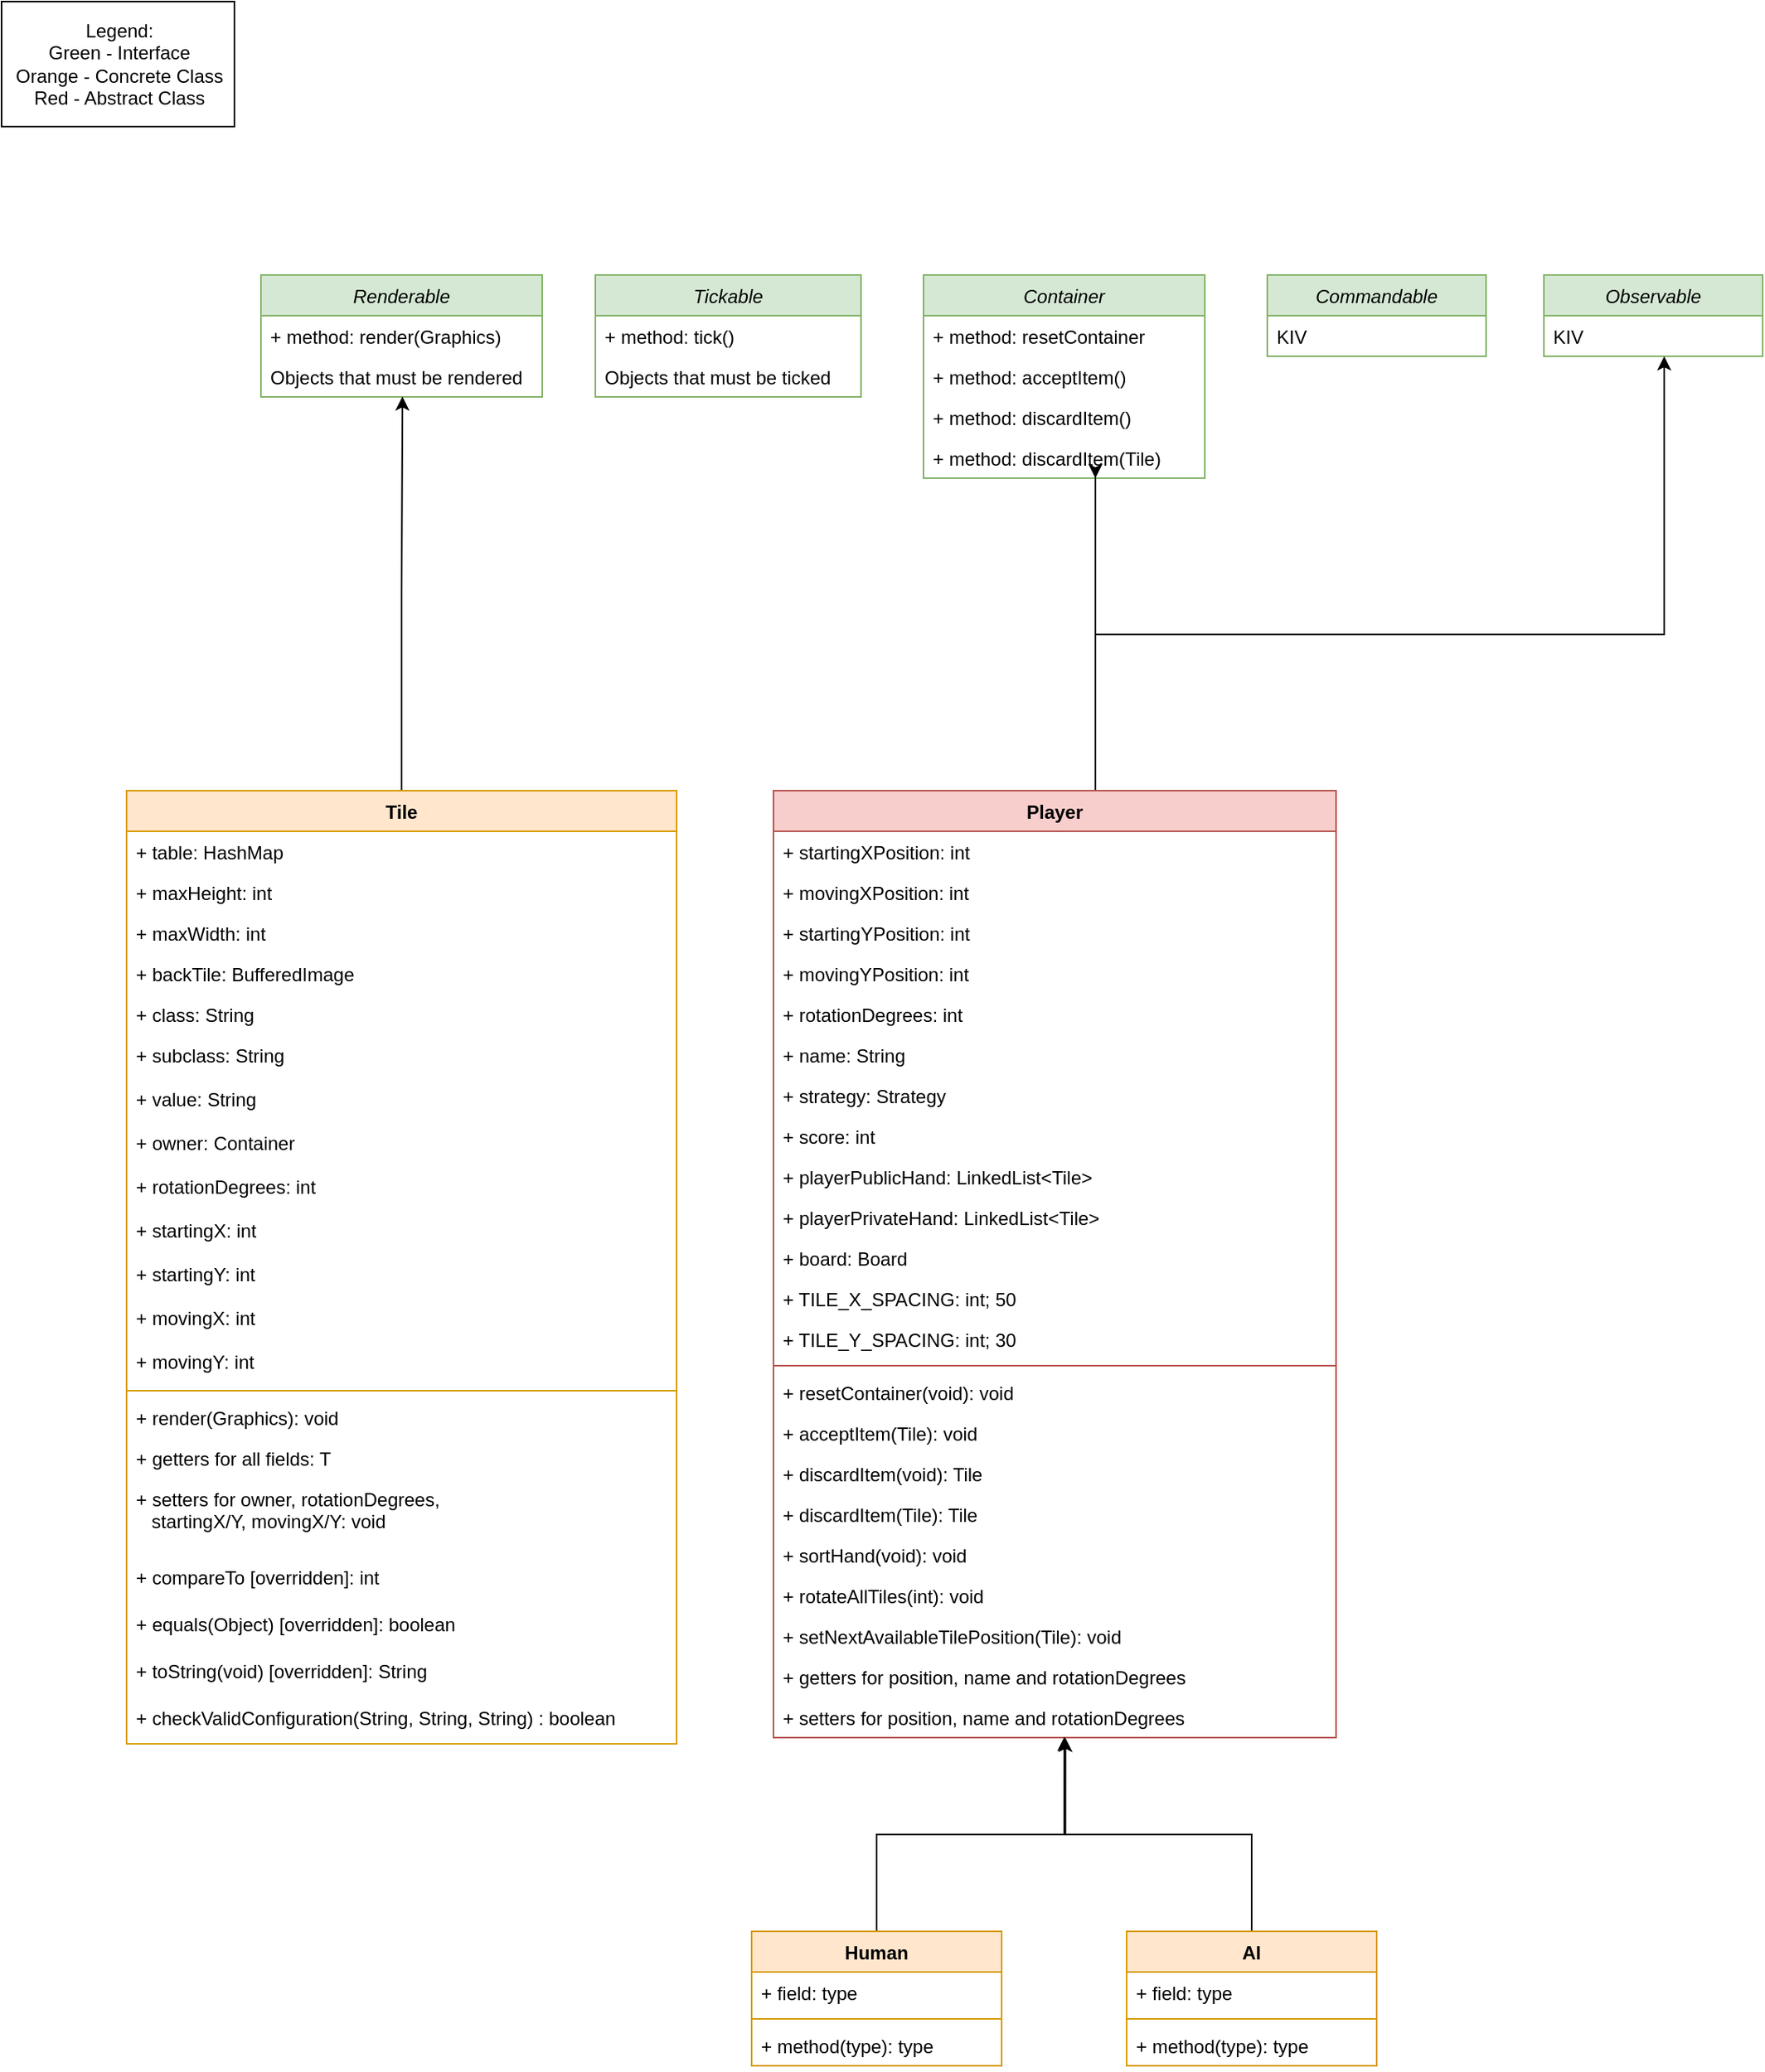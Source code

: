 <mxfile version="20.6.0" type="github">
  <diagram id="C5RBs43oDa-KdzZeNtuy" name="Page-1">
    <mxGraphModel dx="2524" dy="2227" grid="1" gridSize="10" guides="1" tooltips="1" connect="1" arrows="1" fold="1" page="1" pageScale="1" pageWidth="827" pageHeight="1169" math="0" shadow="0">
      <root>
        <mxCell id="WIyWlLk6GJQsqaUBKTNV-0" />
        <mxCell id="WIyWlLk6GJQsqaUBKTNV-1" parent="WIyWlLk6GJQsqaUBKTNV-0" />
        <mxCell id="4x0N71IDLHHbBtDgOK0e-2" value="Renderable" style="swimlane;fontStyle=2;childLayout=stackLayout;horizontal=1;startSize=26;fillColor=#d5e8d4;horizontalStack=0;resizeParent=1;resizeParentMax=0;resizeLast=0;collapsible=1;marginBottom=0;strokeColor=#82b366;" vertex="1" parent="WIyWlLk6GJQsqaUBKTNV-1">
          <mxGeometry x="6" y="-410" width="180" height="78" as="geometry">
            <mxRectangle x="80" y="40" width="100" height="30" as="alternateBounds" />
          </mxGeometry>
        </mxCell>
        <mxCell id="4x0N71IDLHHbBtDgOK0e-7" value="+ method: render(Graphics)" style="text;strokeColor=none;fillColor=none;align=left;verticalAlign=top;spacingLeft=4;spacingRight=4;overflow=hidden;rotatable=0;points=[[0,0.5],[1,0.5]];portConstraint=eastwest;" vertex="1" parent="4x0N71IDLHHbBtDgOK0e-2">
          <mxGeometry y="26" width="180" height="26" as="geometry" />
        </mxCell>
        <mxCell id="4x0N71IDLHHbBtDgOK0e-9" value="Objects that must be rendered" style="text;strokeColor=none;fillColor=none;align=left;verticalAlign=top;spacingLeft=4;spacingRight=4;overflow=hidden;rotatable=0;points=[[0,0.5],[1,0.5]];portConstraint=eastwest;" vertex="1" parent="4x0N71IDLHHbBtDgOK0e-2">
          <mxGeometry y="52" width="180" height="26" as="geometry" />
        </mxCell>
        <mxCell id="4x0N71IDLHHbBtDgOK0e-11" value="Tickable" style="swimlane;fontStyle=2;childLayout=stackLayout;horizontal=1;startSize=26;fillColor=#d5e8d4;horizontalStack=0;resizeParent=1;resizeParentMax=0;resizeLast=0;collapsible=1;marginBottom=0;strokeColor=#82b366;" vertex="1" parent="WIyWlLk6GJQsqaUBKTNV-1">
          <mxGeometry x="220" y="-410" width="170" height="78" as="geometry" />
        </mxCell>
        <mxCell id="4x0N71IDLHHbBtDgOK0e-12" value="+ method: tick()" style="text;strokeColor=none;fillColor=none;align=left;verticalAlign=top;spacingLeft=4;spacingRight=4;overflow=hidden;rotatable=0;points=[[0,0.5],[1,0.5]];portConstraint=eastwest;" vertex="1" parent="4x0N71IDLHHbBtDgOK0e-11">
          <mxGeometry y="26" width="170" height="26" as="geometry" />
        </mxCell>
        <mxCell id="4x0N71IDLHHbBtDgOK0e-14" value="Objects that must be ticked" style="text;strokeColor=none;fillColor=none;align=left;verticalAlign=top;spacingLeft=4;spacingRight=4;overflow=hidden;rotatable=0;points=[[0,0.5],[1,0.5]];portConstraint=eastwest;" vertex="1" parent="4x0N71IDLHHbBtDgOK0e-11">
          <mxGeometry y="52" width="170" height="26" as="geometry" />
        </mxCell>
        <mxCell id="4x0N71IDLHHbBtDgOK0e-20" value="Container" style="swimlane;fontStyle=2;childLayout=stackLayout;horizontal=1;startSize=26;fillColor=#d5e8d4;horizontalStack=0;resizeParent=1;resizeParentMax=0;resizeLast=0;collapsible=1;marginBottom=0;strokeColor=#82b366;" vertex="1" parent="WIyWlLk6GJQsqaUBKTNV-1">
          <mxGeometry x="430" y="-410" width="180" height="130" as="geometry" />
        </mxCell>
        <mxCell id="4x0N71IDLHHbBtDgOK0e-21" value="+ method: resetContainer" style="text;strokeColor=none;fillColor=none;align=left;verticalAlign=top;spacingLeft=4;spacingRight=4;overflow=hidden;rotatable=0;points=[[0,0.5],[1,0.5]];portConstraint=eastwest;" vertex="1" parent="4x0N71IDLHHbBtDgOK0e-20">
          <mxGeometry y="26" width="180" height="26" as="geometry" />
        </mxCell>
        <mxCell id="4x0N71IDLHHbBtDgOK0e-22" value="+ method: acceptItem()" style="text;strokeColor=none;fillColor=none;align=left;verticalAlign=top;spacingLeft=4;spacingRight=4;overflow=hidden;rotatable=0;points=[[0,0.5],[1,0.5]];portConstraint=eastwest;" vertex="1" parent="4x0N71IDLHHbBtDgOK0e-20">
          <mxGeometry y="52" width="180" height="26" as="geometry" />
        </mxCell>
        <mxCell id="4x0N71IDLHHbBtDgOK0e-23" value="+ method: discardItem()" style="text;strokeColor=none;fillColor=none;align=left;verticalAlign=top;spacingLeft=4;spacingRight=4;overflow=hidden;rotatable=0;points=[[0,0.5],[1,0.5]];portConstraint=eastwest;" vertex="1" parent="4x0N71IDLHHbBtDgOK0e-20">
          <mxGeometry y="78" width="180" height="26" as="geometry" />
        </mxCell>
        <mxCell id="4x0N71IDLHHbBtDgOK0e-24" value="+ method: discardItem(Tile)" style="text;strokeColor=none;fillColor=none;align=left;verticalAlign=top;spacingLeft=4;spacingRight=4;overflow=hidden;rotatable=0;points=[[0,0.5],[1,0.5]];portConstraint=eastwest;" vertex="1" parent="4x0N71IDLHHbBtDgOK0e-20">
          <mxGeometry y="104" width="180" height="26" as="geometry" />
        </mxCell>
        <mxCell id="4x0N71IDLHHbBtDgOK0e-25" value="Commandable" style="swimlane;fontStyle=2;childLayout=stackLayout;horizontal=1;startSize=26;fillColor=#d5e8d4;horizontalStack=0;resizeParent=1;resizeParentMax=0;resizeLast=0;collapsible=1;marginBottom=0;strokeColor=#82b366;" vertex="1" parent="WIyWlLk6GJQsqaUBKTNV-1">
          <mxGeometry x="650" y="-410" width="140" height="52" as="geometry" />
        </mxCell>
        <mxCell id="4x0N71IDLHHbBtDgOK0e-27" value="KIV" style="text;strokeColor=none;fillColor=none;align=left;verticalAlign=top;spacingLeft=4;spacingRight=4;overflow=hidden;rotatable=0;points=[[0,0.5],[1,0.5]];portConstraint=eastwest;" vertex="1" parent="4x0N71IDLHHbBtDgOK0e-25">
          <mxGeometry y="26" width="140" height="26" as="geometry" />
        </mxCell>
        <mxCell id="4x0N71IDLHHbBtDgOK0e-29" value="Observable" style="swimlane;fontStyle=2;childLayout=stackLayout;horizontal=1;startSize=26;fillColor=#d5e8d4;horizontalStack=0;resizeParent=1;resizeParentMax=0;resizeLast=0;collapsible=1;marginBottom=0;strokeColor=#82b366;" vertex="1" parent="WIyWlLk6GJQsqaUBKTNV-1">
          <mxGeometry x="827" y="-410" width="140" height="52" as="geometry" />
        </mxCell>
        <mxCell id="4x0N71IDLHHbBtDgOK0e-30" value="KIV" style="text;strokeColor=none;fillColor=none;align=left;verticalAlign=top;spacingLeft=4;spacingRight=4;overflow=hidden;rotatable=0;points=[[0,0.5],[1,0.5]];portConstraint=eastwest;" vertex="1" parent="4x0N71IDLHHbBtDgOK0e-29">
          <mxGeometry y="26" width="140" height="26" as="geometry" />
        </mxCell>
        <mxCell id="4x0N71IDLHHbBtDgOK0e-124" style="edgeStyle=orthogonalEdgeStyle;rounded=0;orthogonalLoop=1;jettySize=auto;html=1;entryX=0.503;entryY=0.99;entryDx=0;entryDy=0;entryPerimeter=0;" edge="1" parent="WIyWlLk6GJQsqaUBKTNV-1" source="4x0N71IDLHHbBtDgOK0e-31" target="4x0N71IDLHHbBtDgOK0e-9">
          <mxGeometry relative="1" as="geometry" />
        </mxCell>
        <mxCell id="4x0N71IDLHHbBtDgOK0e-31" value="Tile" style="swimlane;fontStyle=1;align=center;verticalAlign=top;childLayout=stackLayout;horizontal=1;startSize=26;horizontalStack=0;resizeParent=1;resizeParentMax=0;resizeLast=0;collapsible=1;marginBottom=0;fillColor=#ffe6cc;strokeColor=#d79b00;" vertex="1" parent="WIyWlLk6GJQsqaUBKTNV-1">
          <mxGeometry x="-80" y="-80" width="352" height="610" as="geometry" />
        </mxCell>
        <mxCell id="4x0N71IDLHHbBtDgOK0e-44" value="+ table: HashMap" style="text;strokeColor=none;fillColor=none;align=left;verticalAlign=top;spacingLeft=4;spacingRight=4;overflow=hidden;rotatable=0;points=[[0,0.5],[1,0.5]];portConstraint=eastwest;" vertex="1" parent="4x0N71IDLHHbBtDgOK0e-31">
          <mxGeometry y="26" width="352" height="26" as="geometry" />
        </mxCell>
        <mxCell id="4x0N71IDLHHbBtDgOK0e-45" value="+ maxHeight: int" style="text;strokeColor=none;fillColor=none;align=left;verticalAlign=top;spacingLeft=4;spacingRight=4;overflow=hidden;rotatable=0;points=[[0,0.5],[1,0.5]];portConstraint=eastwest;" vertex="1" parent="4x0N71IDLHHbBtDgOK0e-31">
          <mxGeometry y="52" width="352" height="26" as="geometry" />
        </mxCell>
        <mxCell id="4x0N71IDLHHbBtDgOK0e-46" value="+ maxWidth: int" style="text;strokeColor=none;fillColor=none;align=left;verticalAlign=top;spacingLeft=4;spacingRight=4;overflow=hidden;rotatable=0;points=[[0,0.5],[1,0.5]];portConstraint=eastwest;" vertex="1" parent="4x0N71IDLHHbBtDgOK0e-31">
          <mxGeometry y="78" width="352" height="26" as="geometry" />
        </mxCell>
        <mxCell id="4x0N71IDLHHbBtDgOK0e-47" value="+ backTile: BufferedImage" style="text;strokeColor=none;fillColor=none;align=left;verticalAlign=top;spacingLeft=4;spacingRight=4;overflow=hidden;rotatable=0;points=[[0,0.5],[1,0.5]];portConstraint=eastwest;" vertex="1" parent="4x0N71IDLHHbBtDgOK0e-31">
          <mxGeometry y="104" width="352" height="26" as="geometry" />
        </mxCell>
        <mxCell id="4x0N71IDLHHbBtDgOK0e-32" value="+ class: String" style="text;strokeColor=none;fillColor=none;align=left;verticalAlign=top;spacingLeft=4;spacingRight=4;overflow=hidden;rotatable=0;points=[[0,0.5],[1,0.5]];portConstraint=eastwest;" vertex="1" parent="4x0N71IDLHHbBtDgOK0e-31">
          <mxGeometry y="130" width="352" height="26" as="geometry" />
        </mxCell>
        <mxCell id="4x0N71IDLHHbBtDgOK0e-35" value="+ subclass: String" style="text;strokeColor=none;fillColor=none;align=left;verticalAlign=top;spacingLeft=4;spacingRight=4;overflow=hidden;rotatable=0;points=[[0,0.5],[1,0.5]];portConstraint=eastwest;" vertex="1" parent="4x0N71IDLHHbBtDgOK0e-31">
          <mxGeometry y="156" width="352" height="28" as="geometry" />
        </mxCell>
        <mxCell id="4x0N71IDLHHbBtDgOK0e-36" value="+ value: String" style="text;strokeColor=none;fillColor=none;align=left;verticalAlign=top;spacingLeft=4;spacingRight=4;overflow=hidden;rotatable=0;points=[[0,0.5],[1,0.5]];portConstraint=eastwest;" vertex="1" parent="4x0N71IDLHHbBtDgOK0e-31">
          <mxGeometry y="184" width="352" height="28" as="geometry" />
        </mxCell>
        <mxCell id="4x0N71IDLHHbBtDgOK0e-37" value="+ owner: Container" style="text;strokeColor=none;fillColor=none;align=left;verticalAlign=top;spacingLeft=4;spacingRight=4;overflow=hidden;rotatable=0;points=[[0,0.5],[1,0.5]];portConstraint=eastwest;" vertex="1" parent="4x0N71IDLHHbBtDgOK0e-31">
          <mxGeometry y="212" width="352" height="28" as="geometry" />
        </mxCell>
        <mxCell id="4x0N71IDLHHbBtDgOK0e-39" value="+ rotationDegrees: int" style="text;strokeColor=none;fillColor=none;align=left;verticalAlign=top;spacingLeft=4;spacingRight=4;overflow=hidden;rotatable=0;points=[[0,0.5],[1,0.5]];portConstraint=eastwest;" vertex="1" parent="4x0N71IDLHHbBtDgOK0e-31">
          <mxGeometry y="240" width="352" height="28" as="geometry" />
        </mxCell>
        <mxCell id="4x0N71IDLHHbBtDgOK0e-40" value="+ startingX: int" style="text;strokeColor=none;fillColor=none;align=left;verticalAlign=top;spacingLeft=4;spacingRight=4;overflow=hidden;rotatable=0;points=[[0,0.5],[1,0.5]];portConstraint=eastwest;" vertex="1" parent="4x0N71IDLHHbBtDgOK0e-31">
          <mxGeometry y="268" width="352" height="28" as="geometry" />
        </mxCell>
        <mxCell id="4x0N71IDLHHbBtDgOK0e-41" value="+ startingY: int" style="text;strokeColor=none;fillColor=none;align=left;verticalAlign=top;spacingLeft=4;spacingRight=4;overflow=hidden;rotatable=0;points=[[0,0.5],[1,0.5]];portConstraint=eastwest;" vertex="1" parent="4x0N71IDLHHbBtDgOK0e-31">
          <mxGeometry y="296" width="352" height="28" as="geometry" />
        </mxCell>
        <mxCell id="4x0N71IDLHHbBtDgOK0e-42" value="+ movingX: int" style="text;strokeColor=none;fillColor=none;align=left;verticalAlign=top;spacingLeft=4;spacingRight=4;overflow=hidden;rotatable=0;points=[[0,0.5],[1,0.5]];portConstraint=eastwest;" vertex="1" parent="4x0N71IDLHHbBtDgOK0e-31">
          <mxGeometry y="324" width="352" height="28" as="geometry" />
        </mxCell>
        <mxCell id="4x0N71IDLHHbBtDgOK0e-43" value="+ movingY: int" style="text;strokeColor=none;fillColor=none;align=left;verticalAlign=top;spacingLeft=4;spacingRight=4;overflow=hidden;rotatable=0;points=[[0,0.5],[1,0.5]];portConstraint=eastwest;" vertex="1" parent="4x0N71IDLHHbBtDgOK0e-31">
          <mxGeometry y="352" width="352" height="28" as="geometry" />
        </mxCell>
        <mxCell id="4x0N71IDLHHbBtDgOK0e-33" value="" style="line;strokeWidth=1;fillColor=none;align=left;verticalAlign=middle;spacingTop=-1;spacingLeft=3;spacingRight=3;rotatable=0;labelPosition=right;points=[];portConstraint=eastwest;strokeColor=inherit;" vertex="1" parent="4x0N71IDLHHbBtDgOK0e-31">
          <mxGeometry y="380" width="352" height="8" as="geometry" />
        </mxCell>
        <mxCell id="4x0N71IDLHHbBtDgOK0e-34" value="+ render(Graphics): void" style="text;strokeColor=none;fillColor=none;align=left;verticalAlign=top;spacingLeft=4;spacingRight=4;overflow=hidden;rotatable=0;points=[[0,0.5],[1,0.5]];portConstraint=eastwest;" vertex="1" parent="4x0N71IDLHHbBtDgOK0e-31">
          <mxGeometry y="388" width="352" height="26" as="geometry" />
        </mxCell>
        <mxCell id="4x0N71IDLHHbBtDgOK0e-48" value="+ getters for all fields: T" style="text;strokeColor=none;fillColor=none;align=left;verticalAlign=top;spacingLeft=4;spacingRight=4;overflow=hidden;rotatable=0;points=[[0,0.5],[1,0.5]];portConstraint=eastwest;" vertex="1" parent="4x0N71IDLHHbBtDgOK0e-31">
          <mxGeometry y="414" width="352" height="26" as="geometry" />
        </mxCell>
        <mxCell id="4x0N71IDLHHbBtDgOK0e-49" value="+ setters for owner, rotationDegrees, &#xa;   startingX/Y, movingX/Y: void" style="text;strokeColor=none;fillColor=none;align=left;verticalAlign=top;spacingLeft=4;spacingRight=4;overflow=hidden;rotatable=0;points=[[0,0.5],[1,0.5]];portConstraint=eastwest;" vertex="1" parent="4x0N71IDLHHbBtDgOK0e-31">
          <mxGeometry y="440" width="352" height="50" as="geometry" />
        </mxCell>
        <mxCell id="4x0N71IDLHHbBtDgOK0e-50" value="+ compareTo [overridden]: int" style="text;strokeColor=none;fillColor=none;align=left;verticalAlign=top;spacingLeft=4;spacingRight=4;overflow=hidden;rotatable=0;points=[[0,0.5],[1,0.5]];portConstraint=eastwest;" vertex="1" parent="4x0N71IDLHHbBtDgOK0e-31">
          <mxGeometry y="490" width="352" height="30" as="geometry" />
        </mxCell>
        <mxCell id="4x0N71IDLHHbBtDgOK0e-51" value="+ equals(Object) [overridden]: boolean" style="text;strokeColor=none;fillColor=none;align=left;verticalAlign=top;spacingLeft=4;spacingRight=4;overflow=hidden;rotatable=0;points=[[0,0.5],[1,0.5]];portConstraint=eastwest;" vertex="1" parent="4x0N71IDLHHbBtDgOK0e-31">
          <mxGeometry y="520" width="352" height="30" as="geometry" />
        </mxCell>
        <mxCell id="4x0N71IDLHHbBtDgOK0e-52" value="+ toString(void) [overridden]: String" style="text;strokeColor=none;fillColor=none;align=left;verticalAlign=top;spacingLeft=4;spacingRight=4;overflow=hidden;rotatable=0;points=[[0,0.5],[1,0.5]];portConstraint=eastwest;" vertex="1" parent="4x0N71IDLHHbBtDgOK0e-31">
          <mxGeometry y="550" width="352" height="30" as="geometry" />
        </mxCell>
        <mxCell id="4x0N71IDLHHbBtDgOK0e-53" value="+ checkValidConfiguration(String, String, String) : boolean" style="text;strokeColor=none;fillColor=none;align=left;verticalAlign=top;spacingLeft=4;spacingRight=4;overflow=hidden;rotatable=0;points=[[0,0.5],[1,0.5]];portConstraint=eastwest;" vertex="1" parent="4x0N71IDLHHbBtDgOK0e-31">
          <mxGeometry y="580" width="352" height="30" as="geometry" />
        </mxCell>
        <mxCell id="4x0N71IDLHHbBtDgOK0e-130" style="edgeStyle=orthogonalEdgeStyle;rounded=0;orthogonalLoop=1;jettySize=auto;html=1;" edge="1" parent="WIyWlLk6GJQsqaUBKTNV-1" source="4x0N71IDLHHbBtDgOK0e-125">
          <mxGeometry relative="1" as="geometry">
            <mxPoint x="540" y="-280" as="targetPoint" />
            <Array as="points">
              <mxPoint x="540" y="-281" />
            </Array>
          </mxGeometry>
        </mxCell>
        <mxCell id="4x0N71IDLHHbBtDgOK0e-131" style="edgeStyle=orthogonalEdgeStyle;rounded=0;orthogonalLoop=1;jettySize=auto;html=1;" edge="1" parent="WIyWlLk6GJQsqaUBKTNV-1" source="4x0N71IDLHHbBtDgOK0e-125">
          <mxGeometry relative="1" as="geometry">
            <mxPoint x="904" y="-358" as="targetPoint" />
            <Array as="points">
              <mxPoint x="540" y="-180" />
              <mxPoint x="904" y="-180" />
              <mxPoint x="904" y="-358" />
            </Array>
          </mxGeometry>
        </mxCell>
        <mxCell id="4x0N71IDLHHbBtDgOK0e-125" value="Player" style="swimlane;fontStyle=1;align=center;verticalAlign=top;childLayout=stackLayout;horizontal=1;startSize=26;horizontalStack=0;resizeParent=1;resizeParentMax=0;resizeLast=0;collapsible=1;marginBottom=0;fillColor=#f8cecc;strokeColor=#b85450;" vertex="1" parent="WIyWlLk6GJQsqaUBKTNV-1">
          <mxGeometry x="334" y="-80" width="360" height="606" as="geometry" />
        </mxCell>
        <mxCell id="4x0N71IDLHHbBtDgOK0e-126" value="+ startingXPosition: int" style="text;strokeColor=none;fillColor=none;align=left;verticalAlign=top;spacingLeft=4;spacingRight=4;overflow=hidden;rotatable=0;points=[[0,0.5],[1,0.5]];portConstraint=eastwest;" vertex="1" parent="4x0N71IDLHHbBtDgOK0e-125">
          <mxGeometry y="26" width="360" height="26" as="geometry" />
        </mxCell>
        <mxCell id="4x0N71IDLHHbBtDgOK0e-132" value="+ movingXPosition: int" style="text;strokeColor=none;fillColor=none;align=left;verticalAlign=top;spacingLeft=4;spacingRight=4;overflow=hidden;rotatable=0;points=[[0,0.5],[1,0.5]];portConstraint=eastwest;" vertex="1" parent="4x0N71IDLHHbBtDgOK0e-125">
          <mxGeometry y="52" width="360" height="26" as="geometry" />
        </mxCell>
        <mxCell id="4x0N71IDLHHbBtDgOK0e-133" value="+ startingYPosition: int" style="text;strokeColor=none;fillColor=none;align=left;verticalAlign=top;spacingLeft=4;spacingRight=4;overflow=hidden;rotatable=0;points=[[0,0.5],[1,0.5]];portConstraint=eastwest;" vertex="1" parent="4x0N71IDLHHbBtDgOK0e-125">
          <mxGeometry y="78" width="360" height="26" as="geometry" />
        </mxCell>
        <mxCell id="4x0N71IDLHHbBtDgOK0e-134" value="+ movingYPosition: int" style="text;strokeColor=none;fillColor=none;align=left;verticalAlign=top;spacingLeft=4;spacingRight=4;overflow=hidden;rotatable=0;points=[[0,0.5],[1,0.5]];portConstraint=eastwest;" vertex="1" parent="4x0N71IDLHHbBtDgOK0e-125">
          <mxGeometry y="104" width="360" height="26" as="geometry" />
        </mxCell>
        <mxCell id="4x0N71IDLHHbBtDgOK0e-150" value="+ rotationDegrees: int" style="text;strokeColor=none;fillColor=none;align=left;verticalAlign=top;spacingLeft=4;spacingRight=4;overflow=hidden;rotatable=0;points=[[0,0.5],[1,0.5]];portConstraint=eastwest;" vertex="1" parent="4x0N71IDLHHbBtDgOK0e-125">
          <mxGeometry y="130" width="360" height="26" as="geometry" />
        </mxCell>
        <mxCell id="4x0N71IDLHHbBtDgOK0e-135" value="+ name: String" style="text;strokeColor=none;fillColor=none;align=left;verticalAlign=top;spacingLeft=4;spacingRight=4;overflow=hidden;rotatable=0;points=[[0,0.5],[1,0.5]];portConstraint=eastwest;" vertex="1" parent="4x0N71IDLHHbBtDgOK0e-125">
          <mxGeometry y="156" width="360" height="26" as="geometry" />
        </mxCell>
        <mxCell id="4x0N71IDLHHbBtDgOK0e-136" value="+ strategy: Strategy" style="text;strokeColor=none;fillColor=none;align=left;verticalAlign=top;spacingLeft=4;spacingRight=4;overflow=hidden;rotatable=0;points=[[0,0.5],[1,0.5]];portConstraint=eastwest;" vertex="1" parent="4x0N71IDLHHbBtDgOK0e-125">
          <mxGeometry y="182" width="360" height="26" as="geometry" />
        </mxCell>
        <mxCell id="4x0N71IDLHHbBtDgOK0e-137" value="+ score: int" style="text;strokeColor=none;fillColor=none;align=left;verticalAlign=top;spacingLeft=4;spacingRight=4;overflow=hidden;rotatable=0;points=[[0,0.5],[1,0.5]];portConstraint=eastwest;" vertex="1" parent="4x0N71IDLHHbBtDgOK0e-125">
          <mxGeometry y="208" width="360" height="26" as="geometry" />
        </mxCell>
        <mxCell id="4x0N71IDLHHbBtDgOK0e-138" value="+ playerPublicHand: LinkedList&lt;Tile&gt;" style="text;strokeColor=none;fillColor=none;align=left;verticalAlign=top;spacingLeft=4;spacingRight=4;overflow=hidden;rotatable=0;points=[[0,0.5],[1,0.5]];portConstraint=eastwest;" vertex="1" parent="4x0N71IDLHHbBtDgOK0e-125">
          <mxGeometry y="234" width="360" height="26" as="geometry" />
        </mxCell>
        <mxCell id="4x0N71IDLHHbBtDgOK0e-139" value="+ playerPrivateHand: LinkedList&lt;Tile&gt;" style="text;strokeColor=none;fillColor=none;align=left;verticalAlign=top;spacingLeft=4;spacingRight=4;overflow=hidden;rotatable=0;points=[[0,0.5],[1,0.5]];portConstraint=eastwest;" vertex="1" parent="4x0N71IDLHHbBtDgOK0e-125">
          <mxGeometry y="260" width="360" height="26" as="geometry" />
        </mxCell>
        <mxCell id="4x0N71IDLHHbBtDgOK0e-140" value="+ board: Board" style="text;strokeColor=none;fillColor=none;align=left;verticalAlign=top;spacingLeft=4;spacingRight=4;overflow=hidden;rotatable=0;points=[[0,0.5],[1,0.5]];portConstraint=eastwest;" vertex="1" parent="4x0N71IDLHHbBtDgOK0e-125">
          <mxGeometry y="286" width="360" height="26" as="geometry" />
        </mxCell>
        <mxCell id="4x0N71IDLHHbBtDgOK0e-141" value="+ TILE_X_SPACING: int; 50" style="text;strokeColor=none;fillColor=none;align=left;verticalAlign=top;spacingLeft=4;spacingRight=4;overflow=hidden;rotatable=0;points=[[0,0.5],[1,0.5]];portConstraint=eastwest;" vertex="1" parent="4x0N71IDLHHbBtDgOK0e-125">
          <mxGeometry y="312" width="360" height="26" as="geometry" />
        </mxCell>
        <mxCell id="4x0N71IDLHHbBtDgOK0e-142" value="+ TILE_Y_SPACING: int; 30" style="text;strokeColor=none;fillColor=none;align=left;verticalAlign=top;spacingLeft=4;spacingRight=4;overflow=hidden;rotatable=0;points=[[0,0.5],[1,0.5]];portConstraint=eastwest;" vertex="1" parent="4x0N71IDLHHbBtDgOK0e-125">
          <mxGeometry y="338" width="360" height="26" as="geometry" />
        </mxCell>
        <mxCell id="4x0N71IDLHHbBtDgOK0e-127" value="" style="line;strokeWidth=1;fillColor=none;align=left;verticalAlign=middle;spacingTop=-1;spacingLeft=3;spacingRight=3;rotatable=0;labelPosition=right;points=[];portConstraint=eastwest;strokeColor=inherit;" vertex="1" parent="4x0N71IDLHHbBtDgOK0e-125">
          <mxGeometry y="364" width="360" height="8" as="geometry" />
        </mxCell>
        <mxCell id="4x0N71IDLHHbBtDgOK0e-128" value="+ resetContainer(void): void" style="text;strokeColor=none;fillColor=none;align=left;verticalAlign=top;spacingLeft=4;spacingRight=4;overflow=hidden;rotatable=0;points=[[0,0.5],[1,0.5]];portConstraint=eastwest;" vertex="1" parent="4x0N71IDLHHbBtDgOK0e-125">
          <mxGeometry y="372" width="360" height="26" as="geometry" />
        </mxCell>
        <mxCell id="4x0N71IDLHHbBtDgOK0e-148" value="+ acceptItem(Tile): void" style="text;strokeColor=none;fillColor=none;align=left;verticalAlign=top;spacingLeft=4;spacingRight=4;overflow=hidden;rotatable=0;points=[[0,0.5],[1,0.5]];portConstraint=eastwest;" vertex="1" parent="4x0N71IDLHHbBtDgOK0e-125">
          <mxGeometry y="398" width="360" height="26" as="geometry" />
        </mxCell>
        <mxCell id="4x0N71IDLHHbBtDgOK0e-147" value="+ discardItem(void): Tile " style="text;strokeColor=none;fillColor=none;align=left;verticalAlign=top;spacingLeft=4;spacingRight=4;overflow=hidden;rotatable=0;points=[[0,0.5],[1,0.5]];portConstraint=eastwest;" vertex="1" parent="4x0N71IDLHHbBtDgOK0e-125">
          <mxGeometry y="424" width="360" height="26" as="geometry" />
        </mxCell>
        <mxCell id="4x0N71IDLHHbBtDgOK0e-146" value="+ discardItem(Tile): Tile " style="text;strokeColor=none;fillColor=none;align=left;verticalAlign=top;spacingLeft=4;spacingRight=4;overflow=hidden;rotatable=0;points=[[0,0.5],[1,0.5]];portConstraint=eastwest;" vertex="1" parent="4x0N71IDLHHbBtDgOK0e-125">
          <mxGeometry y="450" width="360" height="26" as="geometry" />
        </mxCell>
        <mxCell id="4x0N71IDLHHbBtDgOK0e-145" value="+ sortHand(void): void" style="text;strokeColor=none;fillColor=none;align=left;verticalAlign=top;spacingLeft=4;spacingRight=4;overflow=hidden;rotatable=0;points=[[0,0.5],[1,0.5]];portConstraint=eastwest;" vertex="1" parent="4x0N71IDLHHbBtDgOK0e-125">
          <mxGeometry y="476" width="360" height="26" as="geometry" />
        </mxCell>
        <mxCell id="4x0N71IDLHHbBtDgOK0e-143" value="+ rotateAllTiles(int): void" style="text;strokeColor=none;fillColor=none;align=left;verticalAlign=top;spacingLeft=4;spacingRight=4;overflow=hidden;rotatable=0;points=[[0,0.5],[1,0.5]];portConstraint=eastwest;" vertex="1" parent="4x0N71IDLHHbBtDgOK0e-125">
          <mxGeometry y="502" width="360" height="26" as="geometry" />
        </mxCell>
        <mxCell id="4x0N71IDLHHbBtDgOK0e-144" value="+ setNextAvailableTilePosition(Tile): void" style="text;strokeColor=none;fillColor=none;align=left;verticalAlign=top;spacingLeft=4;spacingRight=4;overflow=hidden;rotatable=0;points=[[0,0.5],[1,0.5]];portConstraint=eastwest;" vertex="1" parent="4x0N71IDLHHbBtDgOK0e-125">
          <mxGeometry y="528" width="360" height="26" as="geometry" />
        </mxCell>
        <mxCell id="4x0N71IDLHHbBtDgOK0e-149" value="+ getters for position, name and rotationDegrees" style="text;strokeColor=none;fillColor=none;align=left;verticalAlign=top;spacingLeft=4;spacingRight=4;overflow=hidden;rotatable=0;points=[[0,0.5],[1,0.5]];portConstraint=eastwest;" vertex="1" parent="4x0N71IDLHHbBtDgOK0e-125">
          <mxGeometry y="554" width="360" height="26" as="geometry" />
        </mxCell>
        <mxCell id="4x0N71IDLHHbBtDgOK0e-151" value="+ setters for position, name and rotationDegrees" style="text;strokeColor=none;fillColor=none;align=left;verticalAlign=top;spacingLeft=4;spacingRight=4;overflow=hidden;rotatable=0;points=[[0,0.5],[1,0.5]];portConstraint=eastwest;" vertex="1" parent="4x0N71IDLHHbBtDgOK0e-125">
          <mxGeometry y="580" width="360" height="26" as="geometry" />
        </mxCell>
        <mxCell id="4x0N71IDLHHbBtDgOK0e-129" value="Legend:&lt;br&gt;Green - Interface&lt;br&gt;Orange - Concrete Class&lt;br&gt;Red - Abstract Class&lt;br&gt;" style="html=1;" vertex="1" parent="WIyWlLk6GJQsqaUBKTNV-1">
          <mxGeometry x="-160" y="-585" width="149" height="80" as="geometry" />
        </mxCell>
        <mxCell id="4x0N71IDLHHbBtDgOK0e-162" style="edgeStyle=orthogonalEdgeStyle;rounded=0;orthogonalLoop=1;jettySize=auto;html=1;entryX=0.519;entryY=1.007;entryDx=0;entryDy=0;entryPerimeter=0;" edge="1" parent="WIyWlLk6GJQsqaUBKTNV-1" source="4x0N71IDLHHbBtDgOK0e-152" target="4x0N71IDLHHbBtDgOK0e-151">
          <mxGeometry relative="1" as="geometry" />
        </mxCell>
        <mxCell id="4x0N71IDLHHbBtDgOK0e-152" value="Human" style="swimlane;fontStyle=1;align=center;verticalAlign=top;childLayout=stackLayout;horizontal=1;startSize=26;horizontalStack=0;resizeParent=1;resizeParentMax=0;resizeLast=0;collapsible=1;marginBottom=0;fillColor=#ffe6cc;strokeColor=#d79b00;" vertex="1" parent="WIyWlLk6GJQsqaUBKTNV-1">
          <mxGeometry x="320" y="650" width="160" height="86" as="geometry" />
        </mxCell>
        <mxCell id="4x0N71IDLHHbBtDgOK0e-153" value="+ field: type" style="text;strokeColor=none;fillColor=none;align=left;verticalAlign=top;spacingLeft=4;spacingRight=4;overflow=hidden;rotatable=0;points=[[0,0.5],[1,0.5]];portConstraint=eastwest;" vertex="1" parent="4x0N71IDLHHbBtDgOK0e-152">
          <mxGeometry y="26" width="160" height="26" as="geometry" />
        </mxCell>
        <mxCell id="4x0N71IDLHHbBtDgOK0e-154" value="" style="line;strokeWidth=1;fillColor=none;align=left;verticalAlign=middle;spacingTop=-1;spacingLeft=3;spacingRight=3;rotatable=0;labelPosition=right;points=[];portConstraint=eastwest;strokeColor=inherit;" vertex="1" parent="4x0N71IDLHHbBtDgOK0e-152">
          <mxGeometry y="52" width="160" height="8" as="geometry" />
        </mxCell>
        <mxCell id="4x0N71IDLHHbBtDgOK0e-155" value="+ method(type): type" style="text;strokeColor=none;fillColor=none;align=left;verticalAlign=top;spacingLeft=4;spacingRight=4;overflow=hidden;rotatable=0;points=[[0,0.5],[1,0.5]];portConstraint=eastwest;" vertex="1" parent="4x0N71IDLHHbBtDgOK0e-152">
          <mxGeometry y="60" width="160" height="26" as="geometry" />
        </mxCell>
        <mxCell id="4x0N71IDLHHbBtDgOK0e-173" style="edgeStyle=orthogonalEdgeStyle;rounded=0;orthogonalLoop=1;jettySize=auto;html=1;entryX=0.517;entryY=0.983;entryDx=0;entryDy=0;entryPerimeter=0;" edge="1" parent="WIyWlLk6GJQsqaUBKTNV-1" source="4x0N71IDLHHbBtDgOK0e-157" target="4x0N71IDLHHbBtDgOK0e-151">
          <mxGeometry relative="1" as="geometry">
            <Array as="points">
              <mxPoint x="640" y="588" />
              <mxPoint x="520" y="588" />
            </Array>
          </mxGeometry>
        </mxCell>
        <mxCell id="4x0N71IDLHHbBtDgOK0e-157" value="AI" style="swimlane;fontStyle=1;align=center;verticalAlign=top;childLayout=stackLayout;horizontal=1;startSize=26;horizontalStack=0;resizeParent=1;resizeParentMax=0;resizeLast=0;collapsible=1;marginBottom=0;fillColor=#ffe6cc;strokeColor=#d79b00;" vertex="1" parent="WIyWlLk6GJQsqaUBKTNV-1">
          <mxGeometry x="560" y="650" width="160" height="86" as="geometry" />
        </mxCell>
        <mxCell id="4x0N71IDLHHbBtDgOK0e-158" value="+ field: type" style="text;strokeColor=none;fillColor=none;align=left;verticalAlign=top;spacingLeft=4;spacingRight=4;overflow=hidden;rotatable=0;points=[[0,0.5],[1,0.5]];portConstraint=eastwest;" vertex="1" parent="4x0N71IDLHHbBtDgOK0e-157">
          <mxGeometry y="26" width="160" height="26" as="geometry" />
        </mxCell>
        <mxCell id="4x0N71IDLHHbBtDgOK0e-159" value="" style="line;strokeWidth=1;fillColor=none;align=left;verticalAlign=middle;spacingTop=-1;spacingLeft=3;spacingRight=3;rotatable=0;labelPosition=right;points=[];portConstraint=eastwest;strokeColor=inherit;" vertex="1" parent="4x0N71IDLHHbBtDgOK0e-157">
          <mxGeometry y="52" width="160" height="8" as="geometry" />
        </mxCell>
        <mxCell id="4x0N71IDLHHbBtDgOK0e-160" value="+ method(type): type" style="text;strokeColor=none;fillColor=none;align=left;verticalAlign=top;spacingLeft=4;spacingRight=4;overflow=hidden;rotatable=0;points=[[0,0.5],[1,0.5]];portConstraint=eastwest;" vertex="1" parent="4x0N71IDLHHbBtDgOK0e-157">
          <mxGeometry y="60" width="160" height="26" as="geometry" />
        </mxCell>
      </root>
    </mxGraphModel>
  </diagram>
</mxfile>
